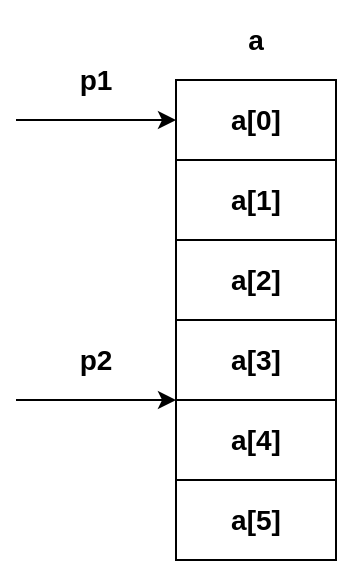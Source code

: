 <mxfile version="14.5.1" type="device"><diagram id="sannTWnz74IJnbb7MmgQ" name="第 1 页"><mxGraphModel dx="946" dy="672" grid="1" gridSize="10" guides="1" tooltips="1" connect="1" arrows="1" fold="1" page="1" pageScale="1" pageWidth="827" pageHeight="1169" math="0" shadow="0"><root><mxCell id="0"/><mxCell id="1" parent="0"/><mxCell id="QdnIdygv3Ttnz2Uuib4s-3" value="&lt;span style=&quot;font-size: 14px&quot;&gt;&lt;b&gt;p1&lt;/b&gt;&lt;/span&gt;" style="text;html=1;strokeColor=none;fillColor=none;align=center;verticalAlign=middle;whiteSpace=wrap;rounded=0;" vertex="1" parent="1"><mxGeometry x="40" y="60" width="80" height="40" as="geometry"/></mxCell><mxCell id="QdnIdygv3Ttnz2Uuib4s-8" value="" style="endArrow=classic;html=1;entryX=0;entryY=0.5;entryDx=0;entryDy=0;exitX=0;exitY=1;exitDx=0;exitDy=0;" edge="1" parent="1" source="QdnIdygv3Ttnz2Uuib4s-3" target="QdnIdygv3Ttnz2Uuib4s-9"><mxGeometry width="50" height="50" relative="1" as="geometry"><mxPoint x="80" y="100" as="sourcePoint"/><mxPoint x="80" y="-140" as="targetPoint"/></mxGeometry></mxCell><mxCell id="QdnIdygv3Ttnz2Uuib4s-9" value="&lt;span style=&quot;font-size: 14px&quot;&gt;&lt;b&gt;a[0]&lt;/b&gt;&lt;/span&gt;" style="rounded=0;whiteSpace=wrap;html=1;" vertex="1" parent="1"><mxGeometry x="120" y="80" width="80" height="40" as="geometry"/></mxCell><mxCell id="QdnIdygv3Ttnz2Uuib4s-30" value="&lt;span style=&quot;font-size: 14px&quot;&gt;&lt;b&gt;a[1]&lt;/b&gt;&lt;/span&gt;" style="rounded=0;whiteSpace=wrap;html=1;" vertex="1" parent="1"><mxGeometry x="120" y="120" width="80" height="40" as="geometry"/></mxCell><mxCell id="QdnIdygv3Ttnz2Uuib4s-31" value="&lt;span style=&quot;font-size: 14px&quot;&gt;&lt;b&gt;a[2]&lt;/b&gt;&lt;/span&gt;" style="rounded=0;whiteSpace=wrap;html=1;" vertex="1" parent="1"><mxGeometry x="120" y="160" width="80" height="40" as="geometry"/></mxCell><mxCell id="QdnIdygv3Ttnz2Uuib4s-32" value="&lt;span style=&quot;font-size: 14px&quot;&gt;&lt;b&gt;a[3]&lt;/b&gt;&lt;/span&gt;" style="rounded=0;whiteSpace=wrap;html=1;" vertex="1" parent="1"><mxGeometry x="120" y="200" width="80" height="40" as="geometry"/></mxCell><mxCell id="QdnIdygv3Ttnz2Uuib4s-33" value="&lt;span style=&quot;font-size: 14px&quot;&gt;&lt;b&gt;a[4]&lt;/b&gt;&lt;/span&gt;" style="rounded=0;whiteSpace=wrap;html=1;" vertex="1" parent="1"><mxGeometry x="120" y="240" width="80" height="40" as="geometry"/></mxCell><mxCell id="QdnIdygv3Ttnz2Uuib4s-34" value="&lt;span style=&quot;font-size: 14px&quot;&gt;&lt;b&gt;a[5]&lt;/b&gt;&lt;/span&gt;" style="rounded=0;whiteSpace=wrap;html=1;" vertex="1" parent="1"><mxGeometry x="120" y="280" width="80" height="40" as="geometry"/></mxCell><mxCell id="QdnIdygv3Ttnz2Uuib4s-35" value="&lt;span style=&quot;font-size: 14px&quot;&gt;&lt;b&gt;p2&lt;/b&gt;&lt;/span&gt;" style="text;html=1;strokeColor=none;fillColor=none;align=center;verticalAlign=middle;whiteSpace=wrap;rounded=0;" vertex="1" parent="1"><mxGeometry x="40" y="200" width="80" height="40" as="geometry"/></mxCell><mxCell id="QdnIdygv3Ttnz2Uuib4s-36" value="" style="endArrow=classic;html=1;entryX=0;entryY=0.5;entryDx=0;entryDy=0;exitX=0;exitY=1;exitDx=0;exitDy=0;" edge="1" parent="1" source="QdnIdygv3Ttnz2Uuib4s-35"><mxGeometry width="50" height="50" relative="1" as="geometry"><mxPoint x="80" y="240" as="sourcePoint"/><mxPoint x="120" y="240" as="targetPoint"/></mxGeometry></mxCell><mxCell id="QdnIdygv3Ttnz2Uuib4s-37" value="&lt;span style=&quot;font-size: 14px&quot;&gt;&lt;b&gt;a&lt;/b&gt;&lt;/span&gt;" style="text;html=1;strokeColor=none;fillColor=none;align=center;verticalAlign=middle;whiteSpace=wrap;rounded=0;" vertex="1" parent="1"><mxGeometry x="120" y="40" width="80" height="40" as="geometry"/></mxCell></root></mxGraphModel></diagram></mxfile>